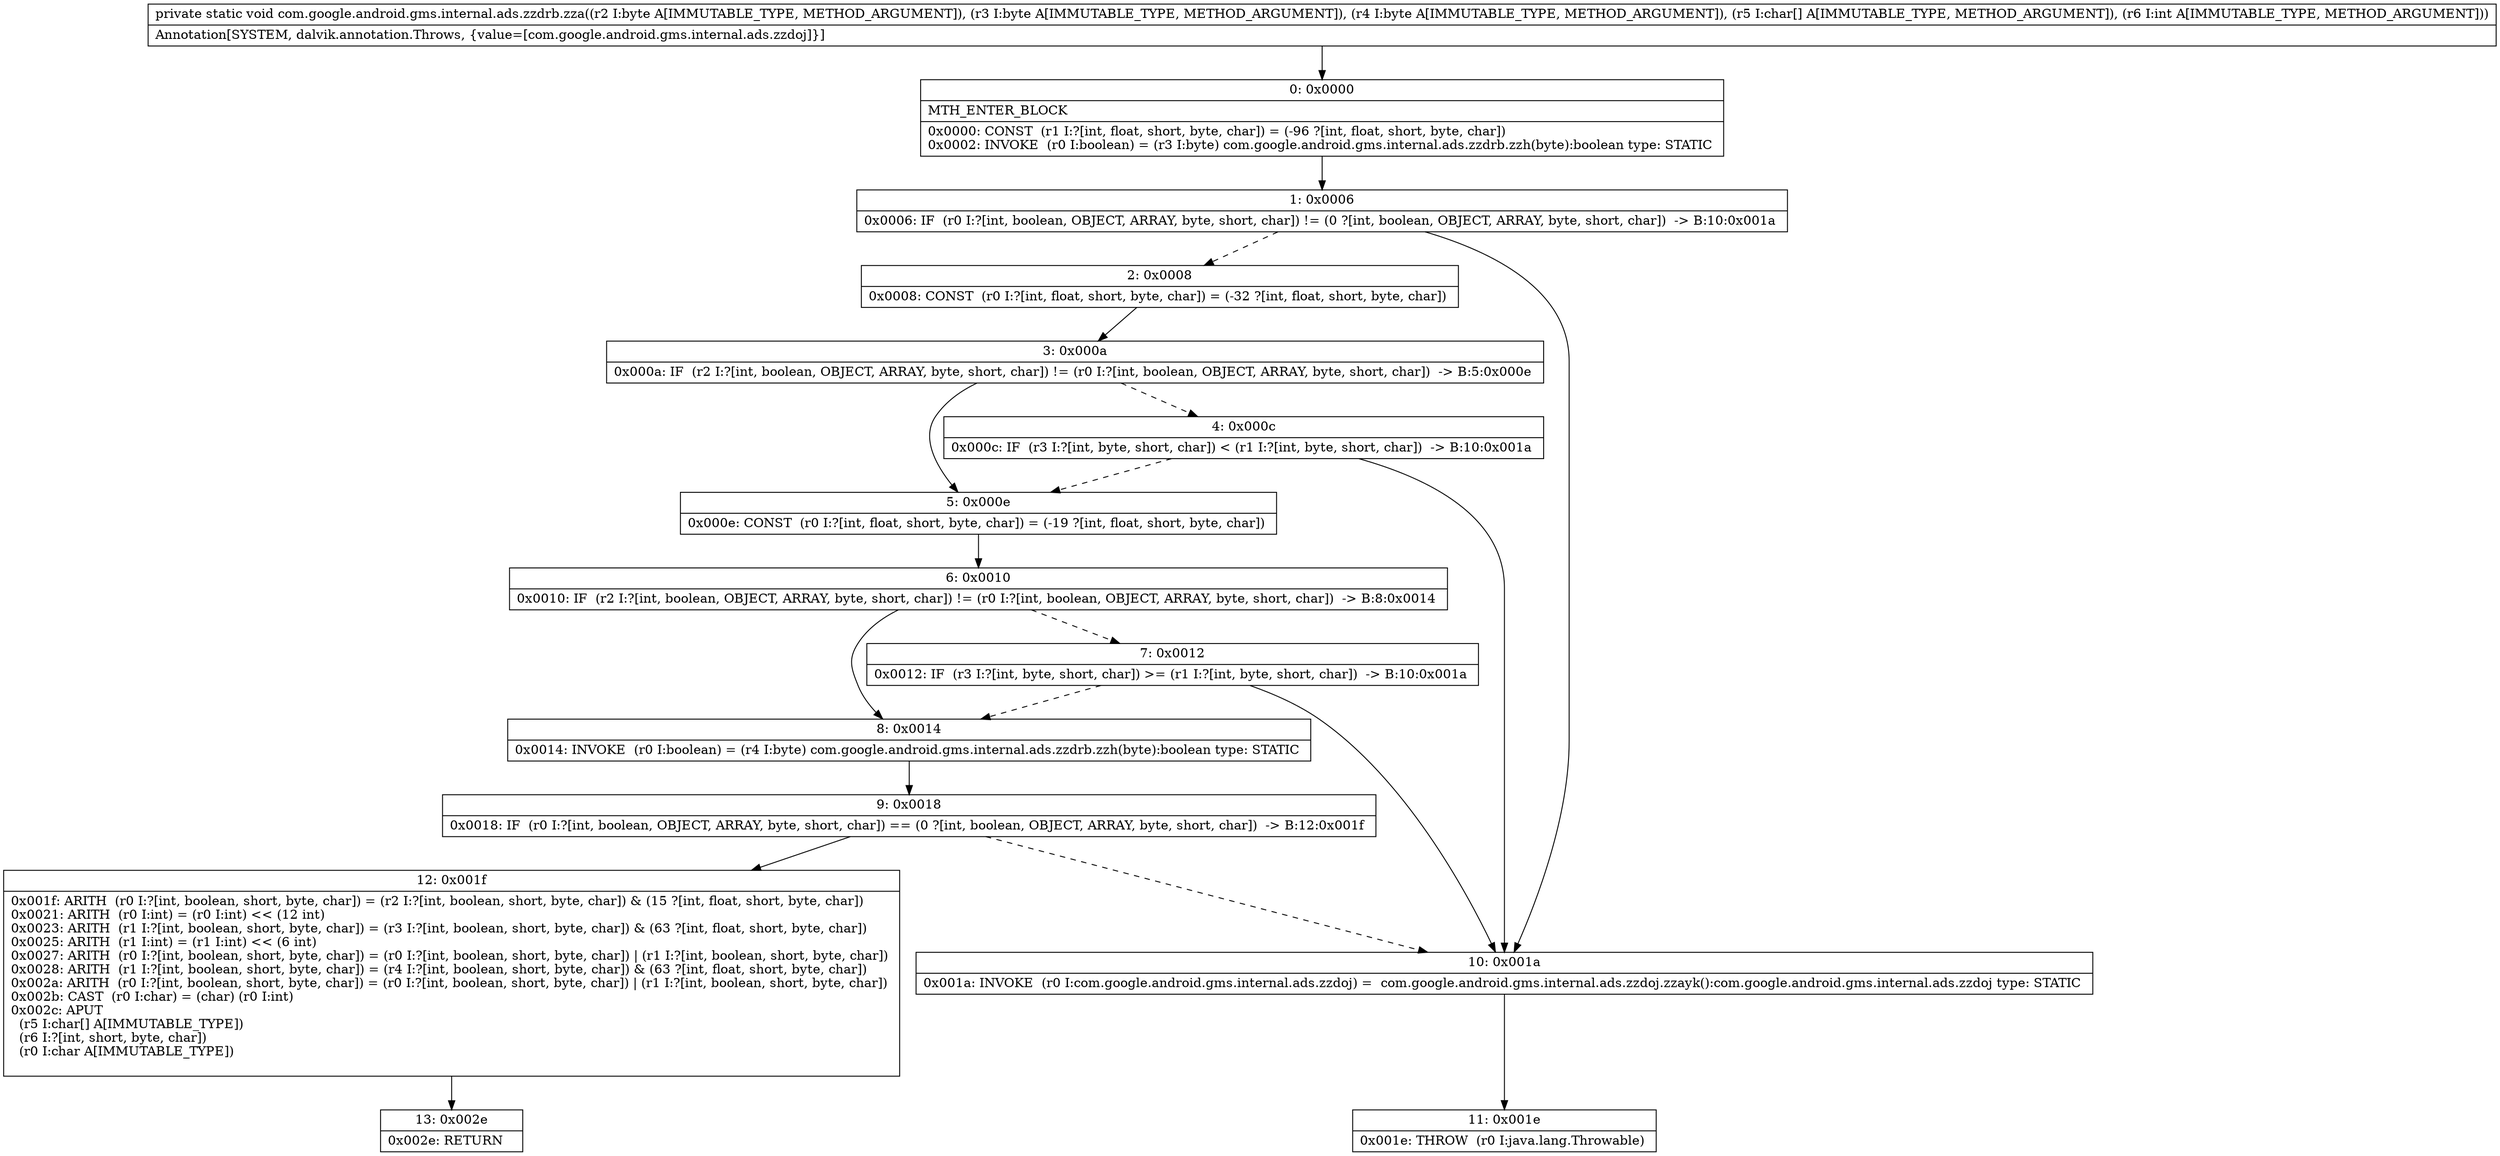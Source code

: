 digraph "CFG forcom.google.android.gms.internal.ads.zzdrb.zza(BBB[CI)V" {
Node_0 [shape=record,label="{0\:\ 0x0000|MTH_ENTER_BLOCK\l|0x0000: CONST  (r1 I:?[int, float, short, byte, char]) = (\-96 ?[int, float, short, byte, char]) \l0x0002: INVOKE  (r0 I:boolean) = (r3 I:byte) com.google.android.gms.internal.ads.zzdrb.zzh(byte):boolean type: STATIC \l}"];
Node_1 [shape=record,label="{1\:\ 0x0006|0x0006: IF  (r0 I:?[int, boolean, OBJECT, ARRAY, byte, short, char]) != (0 ?[int, boolean, OBJECT, ARRAY, byte, short, char])  \-\> B:10:0x001a \l}"];
Node_2 [shape=record,label="{2\:\ 0x0008|0x0008: CONST  (r0 I:?[int, float, short, byte, char]) = (\-32 ?[int, float, short, byte, char]) \l}"];
Node_3 [shape=record,label="{3\:\ 0x000a|0x000a: IF  (r2 I:?[int, boolean, OBJECT, ARRAY, byte, short, char]) != (r0 I:?[int, boolean, OBJECT, ARRAY, byte, short, char])  \-\> B:5:0x000e \l}"];
Node_4 [shape=record,label="{4\:\ 0x000c|0x000c: IF  (r3 I:?[int, byte, short, char]) \< (r1 I:?[int, byte, short, char])  \-\> B:10:0x001a \l}"];
Node_5 [shape=record,label="{5\:\ 0x000e|0x000e: CONST  (r0 I:?[int, float, short, byte, char]) = (\-19 ?[int, float, short, byte, char]) \l}"];
Node_6 [shape=record,label="{6\:\ 0x0010|0x0010: IF  (r2 I:?[int, boolean, OBJECT, ARRAY, byte, short, char]) != (r0 I:?[int, boolean, OBJECT, ARRAY, byte, short, char])  \-\> B:8:0x0014 \l}"];
Node_7 [shape=record,label="{7\:\ 0x0012|0x0012: IF  (r3 I:?[int, byte, short, char]) \>= (r1 I:?[int, byte, short, char])  \-\> B:10:0x001a \l}"];
Node_8 [shape=record,label="{8\:\ 0x0014|0x0014: INVOKE  (r0 I:boolean) = (r4 I:byte) com.google.android.gms.internal.ads.zzdrb.zzh(byte):boolean type: STATIC \l}"];
Node_9 [shape=record,label="{9\:\ 0x0018|0x0018: IF  (r0 I:?[int, boolean, OBJECT, ARRAY, byte, short, char]) == (0 ?[int, boolean, OBJECT, ARRAY, byte, short, char])  \-\> B:12:0x001f \l}"];
Node_10 [shape=record,label="{10\:\ 0x001a|0x001a: INVOKE  (r0 I:com.google.android.gms.internal.ads.zzdoj) =  com.google.android.gms.internal.ads.zzdoj.zzayk():com.google.android.gms.internal.ads.zzdoj type: STATIC \l}"];
Node_11 [shape=record,label="{11\:\ 0x001e|0x001e: THROW  (r0 I:java.lang.Throwable) \l}"];
Node_12 [shape=record,label="{12\:\ 0x001f|0x001f: ARITH  (r0 I:?[int, boolean, short, byte, char]) = (r2 I:?[int, boolean, short, byte, char]) & (15 ?[int, float, short, byte, char]) \l0x0021: ARITH  (r0 I:int) = (r0 I:int) \<\< (12 int) \l0x0023: ARITH  (r1 I:?[int, boolean, short, byte, char]) = (r3 I:?[int, boolean, short, byte, char]) & (63 ?[int, float, short, byte, char]) \l0x0025: ARITH  (r1 I:int) = (r1 I:int) \<\< (6 int) \l0x0027: ARITH  (r0 I:?[int, boolean, short, byte, char]) = (r0 I:?[int, boolean, short, byte, char]) \| (r1 I:?[int, boolean, short, byte, char]) \l0x0028: ARITH  (r1 I:?[int, boolean, short, byte, char]) = (r4 I:?[int, boolean, short, byte, char]) & (63 ?[int, float, short, byte, char]) \l0x002a: ARITH  (r0 I:?[int, boolean, short, byte, char]) = (r0 I:?[int, boolean, short, byte, char]) \| (r1 I:?[int, boolean, short, byte, char]) \l0x002b: CAST  (r0 I:char) = (char) (r0 I:int) \l0x002c: APUT  \l  (r5 I:char[] A[IMMUTABLE_TYPE])\l  (r6 I:?[int, short, byte, char])\l  (r0 I:char A[IMMUTABLE_TYPE])\l \l}"];
Node_13 [shape=record,label="{13\:\ 0x002e|0x002e: RETURN   \l}"];
MethodNode[shape=record,label="{private static void com.google.android.gms.internal.ads.zzdrb.zza((r2 I:byte A[IMMUTABLE_TYPE, METHOD_ARGUMENT]), (r3 I:byte A[IMMUTABLE_TYPE, METHOD_ARGUMENT]), (r4 I:byte A[IMMUTABLE_TYPE, METHOD_ARGUMENT]), (r5 I:char[] A[IMMUTABLE_TYPE, METHOD_ARGUMENT]), (r6 I:int A[IMMUTABLE_TYPE, METHOD_ARGUMENT]))  | Annotation[SYSTEM, dalvik.annotation.Throws, \{value=[com.google.android.gms.internal.ads.zzdoj]\}]\l}"];
MethodNode -> Node_0;
Node_0 -> Node_1;
Node_1 -> Node_2[style=dashed];
Node_1 -> Node_10;
Node_2 -> Node_3;
Node_3 -> Node_4[style=dashed];
Node_3 -> Node_5;
Node_4 -> Node_5[style=dashed];
Node_4 -> Node_10;
Node_5 -> Node_6;
Node_6 -> Node_7[style=dashed];
Node_6 -> Node_8;
Node_7 -> Node_8[style=dashed];
Node_7 -> Node_10;
Node_8 -> Node_9;
Node_9 -> Node_10[style=dashed];
Node_9 -> Node_12;
Node_10 -> Node_11;
Node_12 -> Node_13;
}

